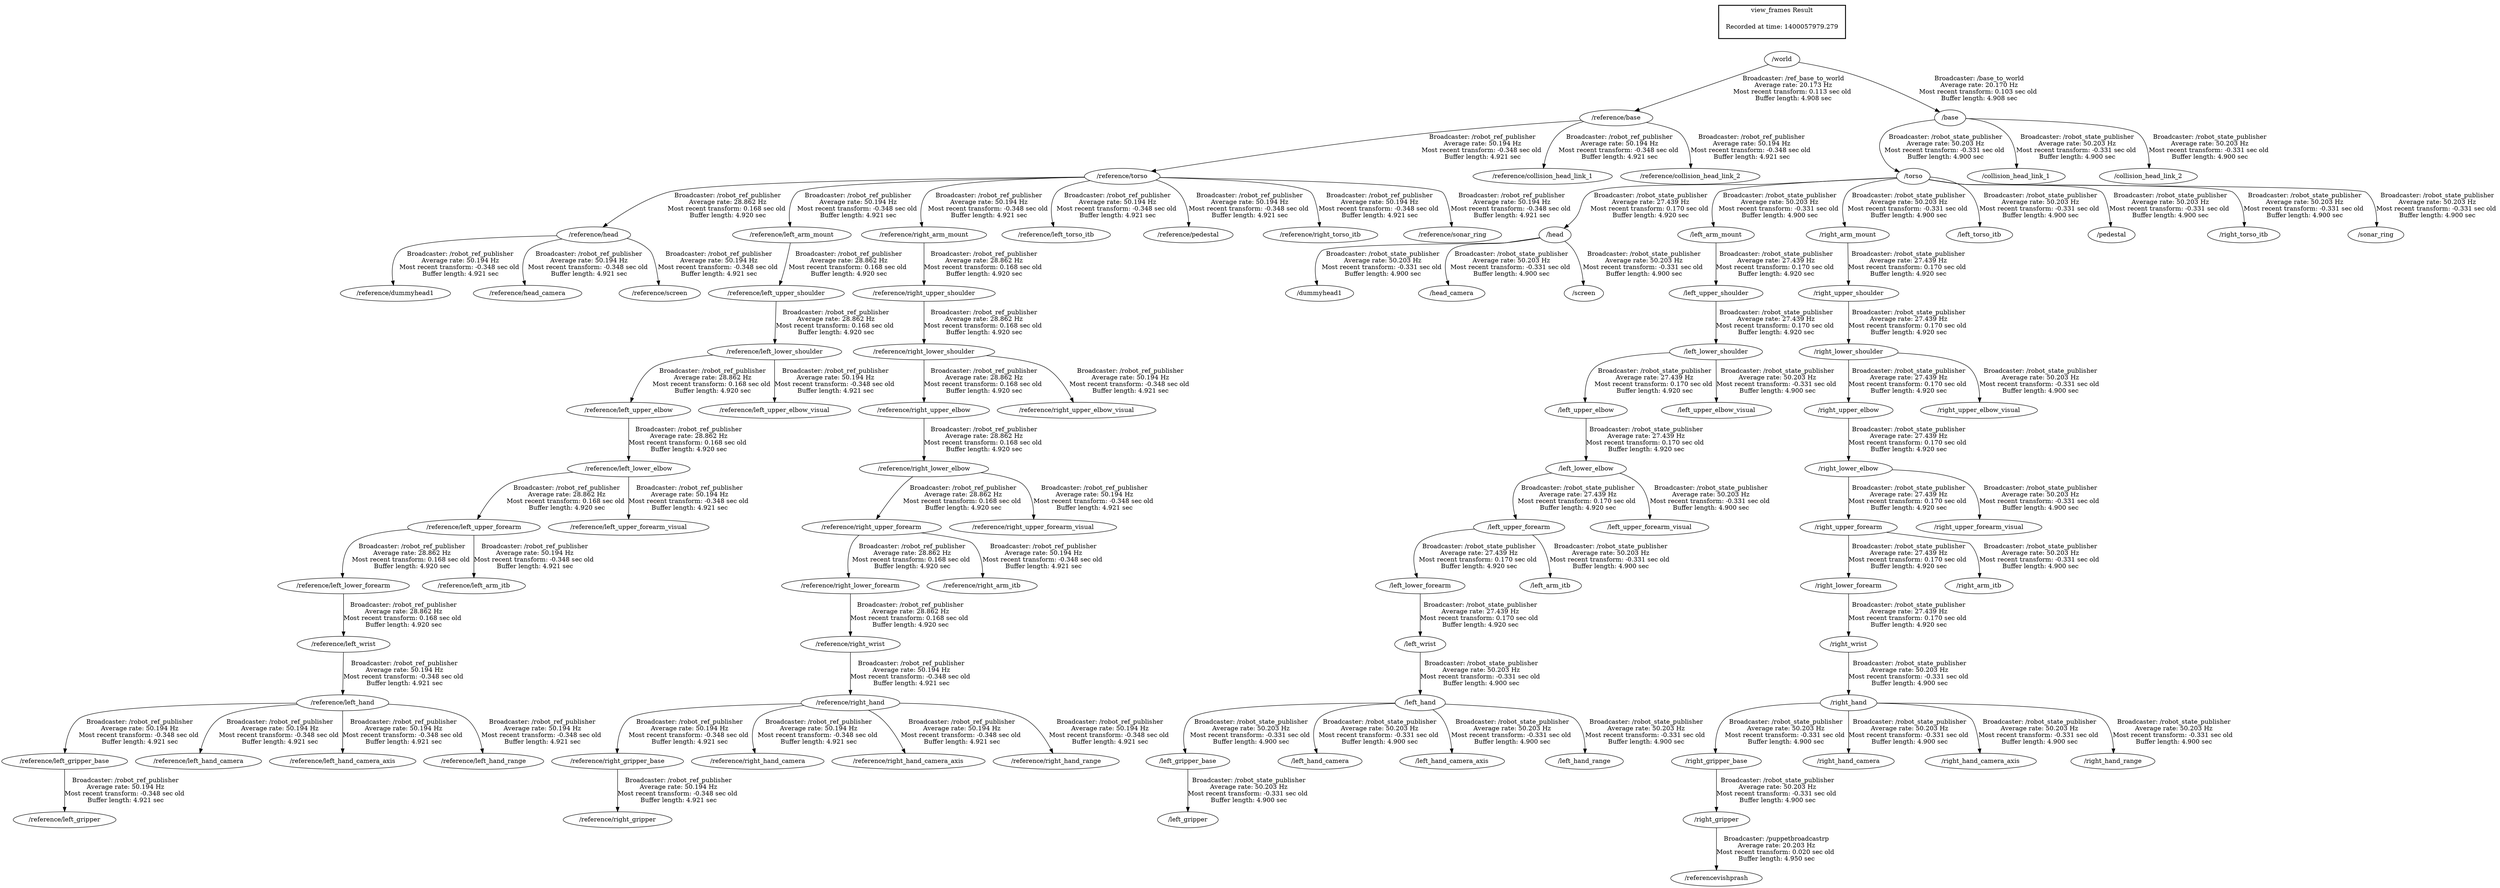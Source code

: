 digraph G {
"/reference/torso" -> "/reference/head"[label="Broadcaster: /robot_ref_publisher\nAverage rate: 28.862 Hz\nMost recent transform: 0.168 sec old \nBuffer length: 4.920 sec\n"];
"/reference/base" -> "/reference/torso"[label="Broadcaster: /robot_ref_publisher\nAverage rate: 50.194 Hz\nMost recent transform: -0.348 sec old \nBuffer length: 4.921 sec\n"];
"/reference/left_lower_shoulder" -> "/reference/left_upper_elbow"[label="Broadcaster: /robot_ref_publisher\nAverage rate: 28.862 Hz\nMost recent transform: 0.168 sec old \nBuffer length: 4.920 sec\n"];
"/reference/left_upper_shoulder" -> "/reference/left_lower_shoulder"[label="Broadcaster: /robot_ref_publisher\nAverage rate: 28.862 Hz\nMost recent transform: 0.168 sec old \nBuffer length: 4.920 sec\n"];
"/reference/left_upper_elbow" -> "/reference/left_lower_elbow"[label="Broadcaster: /robot_ref_publisher\nAverage rate: 28.862 Hz\nMost recent transform: 0.168 sec old \nBuffer length: 4.920 sec\n"];
"/reference/left_arm_mount" -> "/reference/left_upper_shoulder"[label="Broadcaster: /robot_ref_publisher\nAverage rate: 28.862 Hz\nMost recent transform: 0.168 sec old \nBuffer length: 4.920 sec\n"];
"/reference/torso" -> "/reference/left_arm_mount"[label="Broadcaster: /robot_ref_publisher\nAverage rate: 50.194 Hz\nMost recent transform: -0.348 sec old \nBuffer length: 4.921 sec\n"];
"/reference/left_lower_elbow" -> "/reference/left_upper_forearm"[label="Broadcaster: /robot_ref_publisher\nAverage rate: 28.862 Hz\nMost recent transform: 0.168 sec old \nBuffer length: 4.920 sec\n"];
"/reference/left_upper_forearm" -> "/reference/left_lower_forearm"[label="Broadcaster: /robot_ref_publisher\nAverage rate: 28.862 Hz\nMost recent transform: 0.168 sec old \nBuffer length: 4.920 sec\n"];
"/reference/left_lower_forearm" -> "/reference/left_wrist"[label="Broadcaster: /robot_ref_publisher\nAverage rate: 28.862 Hz\nMost recent transform: 0.168 sec old \nBuffer length: 4.920 sec\n"];
"/reference/right_lower_shoulder" -> "/reference/right_upper_elbow"[label="Broadcaster: /robot_ref_publisher\nAverage rate: 28.862 Hz\nMost recent transform: 0.168 sec old \nBuffer length: 4.920 sec\n"];
"/reference/right_upper_shoulder" -> "/reference/right_lower_shoulder"[label="Broadcaster: /robot_ref_publisher\nAverage rate: 28.862 Hz\nMost recent transform: 0.168 sec old \nBuffer length: 4.920 sec\n"];
"/reference/right_upper_elbow" -> "/reference/right_lower_elbow"[label="Broadcaster: /robot_ref_publisher\nAverage rate: 28.862 Hz\nMost recent transform: 0.168 sec old \nBuffer length: 4.920 sec\n"];
"/reference/right_arm_mount" -> "/reference/right_upper_shoulder"[label="Broadcaster: /robot_ref_publisher\nAverage rate: 28.862 Hz\nMost recent transform: 0.168 sec old \nBuffer length: 4.920 sec\n"];
"/reference/torso" -> "/reference/right_arm_mount"[label="Broadcaster: /robot_ref_publisher\nAverage rate: 50.194 Hz\nMost recent transform: -0.348 sec old \nBuffer length: 4.921 sec\n"];
"/reference/right_lower_elbow" -> "/reference/right_upper_forearm"[label="Broadcaster: /robot_ref_publisher\nAverage rate: 28.862 Hz\nMost recent transform: 0.168 sec old \nBuffer length: 4.920 sec\n"];
"/reference/right_upper_forearm" -> "/reference/right_lower_forearm"[label="Broadcaster: /robot_ref_publisher\nAverage rate: 28.862 Hz\nMost recent transform: 0.168 sec old \nBuffer length: 4.920 sec\n"];
"/reference/right_lower_forearm" -> "/reference/right_wrist"[label="Broadcaster: /robot_ref_publisher\nAverage rate: 28.862 Hz\nMost recent transform: 0.168 sec old \nBuffer length: 4.920 sec\n"];
"/torso" -> "/head"[label="Broadcaster: /robot_state_publisher\nAverage rate: 27.439 Hz\nMost recent transform: 0.170 sec old \nBuffer length: 4.920 sec\n"];
"/base" -> "/torso"[label="Broadcaster: /robot_state_publisher\nAverage rate: 50.203 Hz\nMost recent transform: -0.331 sec old \nBuffer length: 4.900 sec\n"];
"/left_lower_shoulder" -> "/left_upper_elbow"[label="Broadcaster: /robot_state_publisher\nAverage rate: 27.439 Hz\nMost recent transform: 0.170 sec old \nBuffer length: 4.920 sec\n"];
"/left_upper_shoulder" -> "/left_lower_shoulder"[label="Broadcaster: /robot_state_publisher\nAverage rate: 27.439 Hz\nMost recent transform: 0.170 sec old \nBuffer length: 4.920 sec\n"];
"/left_upper_elbow" -> "/left_lower_elbow"[label="Broadcaster: /robot_state_publisher\nAverage rate: 27.439 Hz\nMost recent transform: 0.170 sec old \nBuffer length: 4.920 sec\n"];
"/left_arm_mount" -> "/left_upper_shoulder"[label="Broadcaster: /robot_state_publisher\nAverage rate: 27.439 Hz\nMost recent transform: 0.170 sec old \nBuffer length: 4.920 sec\n"];
"/torso" -> "/left_arm_mount"[label="Broadcaster: /robot_state_publisher\nAverage rate: 50.203 Hz\nMost recent transform: -0.331 sec old \nBuffer length: 4.900 sec\n"];
"/left_lower_elbow" -> "/left_upper_forearm"[label="Broadcaster: /robot_state_publisher\nAverage rate: 27.439 Hz\nMost recent transform: 0.170 sec old \nBuffer length: 4.920 sec\n"];
"/left_upper_forearm" -> "/left_lower_forearm"[label="Broadcaster: /robot_state_publisher\nAverage rate: 27.439 Hz\nMost recent transform: 0.170 sec old \nBuffer length: 4.920 sec\n"];
"/left_lower_forearm" -> "/left_wrist"[label="Broadcaster: /robot_state_publisher\nAverage rate: 27.439 Hz\nMost recent transform: 0.170 sec old \nBuffer length: 4.920 sec\n"];
"/right_lower_shoulder" -> "/right_upper_elbow"[label="Broadcaster: /robot_state_publisher\nAverage rate: 27.439 Hz\nMost recent transform: 0.170 sec old \nBuffer length: 4.920 sec\n"];
"/right_upper_shoulder" -> "/right_lower_shoulder"[label="Broadcaster: /robot_state_publisher\nAverage rate: 27.439 Hz\nMost recent transform: 0.170 sec old \nBuffer length: 4.920 sec\n"];
"/right_upper_elbow" -> "/right_lower_elbow"[label="Broadcaster: /robot_state_publisher\nAverage rate: 27.439 Hz\nMost recent transform: 0.170 sec old \nBuffer length: 4.920 sec\n"];
"/right_arm_mount" -> "/right_upper_shoulder"[label="Broadcaster: /robot_state_publisher\nAverage rate: 27.439 Hz\nMost recent transform: 0.170 sec old \nBuffer length: 4.920 sec\n"];
"/torso" -> "/right_arm_mount"[label="Broadcaster: /robot_state_publisher\nAverage rate: 50.203 Hz\nMost recent transform: -0.331 sec old \nBuffer length: 4.900 sec\n"];
"/right_lower_elbow" -> "/right_upper_forearm"[label="Broadcaster: /robot_state_publisher\nAverage rate: 27.439 Hz\nMost recent transform: 0.170 sec old \nBuffer length: 4.920 sec\n"];
"/right_upper_forearm" -> "/right_lower_forearm"[label="Broadcaster: /robot_state_publisher\nAverage rate: 27.439 Hz\nMost recent transform: 0.170 sec old \nBuffer length: 4.920 sec\n"];
"/right_lower_forearm" -> "/right_wrist"[label="Broadcaster: /robot_state_publisher\nAverage rate: 27.439 Hz\nMost recent transform: 0.170 sec old \nBuffer length: 4.920 sec\n"];
"/reference/base" -> "/reference/collision_head_link_1"[label="Broadcaster: /robot_ref_publisher\nAverage rate: 50.194 Hz\nMost recent transform: -0.348 sec old \nBuffer length: 4.921 sec\n"];
"/world" -> "/reference/base"[label="Broadcaster: /ref_base_to_world\nAverage rate: 20.173 Hz\nMost recent transform: 0.113 sec old \nBuffer length: 4.908 sec\n"];
"/reference/base" -> "/reference/collision_head_link_2"[label="Broadcaster: /robot_ref_publisher\nAverage rate: 50.194 Hz\nMost recent transform: -0.348 sec old \nBuffer length: 4.921 sec\n"];
"/reference/head" -> "/reference/dummyhead1"[label="Broadcaster: /robot_ref_publisher\nAverage rate: 50.194 Hz\nMost recent transform: -0.348 sec old \nBuffer length: 4.921 sec\n"];
"/reference/head" -> "/reference/head_camera"[label="Broadcaster: /robot_ref_publisher\nAverage rate: 50.194 Hz\nMost recent transform: -0.348 sec old \nBuffer length: 4.921 sec\n"];
"/reference/head" -> "/reference/screen"[label="Broadcaster: /robot_ref_publisher\nAverage rate: 50.194 Hz\nMost recent transform: -0.348 sec old \nBuffer length: 4.921 sec\n"];
"/reference/left_lower_shoulder" -> "/reference/left_upper_elbow_visual"[label="Broadcaster: /robot_ref_publisher\nAverage rate: 50.194 Hz\nMost recent transform: -0.348 sec old \nBuffer length: 4.921 sec\n"];
"/reference/left_gripper_base" -> "/reference/left_gripper"[label="Broadcaster: /robot_ref_publisher\nAverage rate: 50.194 Hz\nMost recent transform: -0.348 sec old \nBuffer length: 4.921 sec\n"];
"/reference/left_hand" -> "/reference/left_gripper_base"[label="Broadcaster: /robot_ref_publisher\nAverage rate: 50.194 Hz\nMost recent transform: -0.348 sec old \nBuffer length: 4.921 sec\n"];
"/reference/left_wrist" -> "/reference/left_hand"[label="Broadcaster: /robot_ref_publisher\nAverage rate: 50.194 Hz\nMost recent transform: -0.348 sec old \nBuffer length: 4.921 sec\n"];
"/reference/left_hand" -> "/reference/left_hand_camera"[label="Broadcaster: /robot_ref_publisher\nAverage rate: 50.194 Hz\nMost recent transform: -0.348 sec old \nBuffer length: 4.921 sec\n"];
"/reference/left_hand" -> "/reference/left_hand_camera_axis"[label="Broadcaster: /robot_ref_publisher\nAverage rate: 50.194 Hz\nMost recent transform: -0.348 sec old \nBuffer length: 4.921 sec\n"];
"/reference/left_hand" -> "/reference/left_hand_range"[label="Broadcaster: /robot_ref_publisher\nAverage rate: 50.194 Hz\nMost recent transform: -0.348 sec old \nBuffer length: 4.921 sec\n"];
"/reference/torso" -> "/reference/left_torso_itb"[label="Broadcaster: /robot_ref_publisher\nAverage rate: 50.194 Hz\nMost recent transform: -0.348 sec old \nBuffer length: 4.921 sec\n"];
"/reference/left_lower_elbow" -> "/reference/left_upper_forearm_visual"[label="Broadcaster: /robot_ref_publisher\nAverage rate: 50.194 Hz\nMost recent transform: -0.348 sec old \nBuffer length: 4.921 sec\n"];
"/reference/left_upper_forearm" -> "/reference/left_arm_itb"[label="Broadcaster: /robot_ref_publisher\nAverage rate: 50.194 Hz\nMost recent transform: -0.348 sec old \nBuffer length: 4.921 sec\n"];
"/reference/torso" -> "/reference/pedestal"[label="Broadcaster: /robot_ref_publisher\nAverage rate: 50.194 Hz\nMost recent transform: -0.348 sec old \nBuffer length: 4.921 sec\n"];
"/reference/right_lower_shoulder" -> "/reference/right_upper_elbow_visual"[label="Broadcaster: /robot_ref_publisher\nAverage rate: 50.194 Hz\nMost recent transform: -0.348 sec old \nBuffer length: 4.921 sec\n"];
"/reference/right_gripper_base" -> "/reference/right_gripper"[label="Broadcaster: /robot_ref_publisher\nAverage rate: 50.194 Hz\nMost recent transform: -0.348 sec old \nBuffer length: 4.921 sec\n"];
"/reference/right_hand" -> "/reference/right_gripper_base"[label="Broadcaster: /robot_ref_publisher\nAverage rate: 50.194 Hz\nMost recent transform: -0.348 sec old \nBuffer length: 4.921 sec\n"];
"/reference/right_wrist" -> "/reference/right_hand"[label="Broadcaster: /robot_ref_publisher\nAverage rate: 50.194 Hz\nMost recent transform: -0.348 sec old \nBuffer length: 4.921 sec\n"];
"/reference/right_hand" -> "/reference/right_hand_camera"[label="Broadcaster: /robot_ref_publisher\nAverage rate: 50.194 Hz\nMost recent transform: -0.348 sec old \nBuffer length: 4.921 sec\n"];
"/reference/right_hand" -> "/reference/right_hand_camera_axis"[label="Broadcaster: /robot_ref_publisher\nAverage rate: 50.194 Hz\nMost recent transform: -0.348 sec old \nBuffer length: 4.921 sec\n"];
"/reference/right_hand" -> "/reference/right_hand_range"[label="Broadcaster: /robot_ref_publisher\nAverage rate: 50.194 Hz\nMost recent transform: -0.348 sec old \nBuffer length: 4.921 sec\n"];
"/reference/torso" -> "/reference/right_torso_itb"[label="Broadcaster: /robot_ref_publisher\nAverage rate: 50.194 Hz\nMost recent transform: -0.348 sec old \nBuffer length: 4.921 sec\n"];
"/reference/right_lower_elbow" -> "/reference/right_upper_forearm_visual"[label="Broadcaster: /robot_ref_publisher\nAverage rate: 50.194 Hz\nMost recent transform: -0.348 sec old \nBuffer length: 4.921 sec\n"];
"/reference/right_upper_forearm" -> "/reference/right_arm_itb"[label="Broadcaster: /robot_ref_publisher\nAverage rate: 50.194 Hz\nMost recent transform: -0.348 sec old \nBuffer length: 4.921 sec\n"];
"/reference/torso" -> "/reference/sonar_ring"[label="Broadcaster: /robot_ref_publisher\nAverage rate: 50.194 Hz\nMost recent transform: -0.348 sec old \nBuffer length: 4.921 sec\n"];
"/right_gripper" -> "/referencevishprash"[label="Broadcaster: /puppetbroadcastrp\nAverage rate: 20.203 Hz\nMost recent transform: 0.020 sec old \nBuffer length: 4.950 sec\n"];
"/right_gripper_base" -> "/right_gripper"[label="Broadcaster: /robot_state_publisher\nAverage rate: 50.203 Hz\nMost recent transform: -0.331 sec old \nBuffer length: 4.900 sec\n"];
"/base" -> "/collision_head_link_1"[label="Broadcaster: /robot_state_publisher\nAverage rate: 50.203 Hz\nMost recent transform: -0.331 sec old \nBuffer length: 4.900 sec\n"];
"/world" -> "/base"[label="Broadcaster: /base_to_world\nAverage rate: 20.170 Hz\nMost recent transform: 0.103 sec old \nBuffer length: 4.908 sec\n"];
"/base" -> "/collision_head_link_2"[label="Broadcaster: /robot_state_publisher\nAverage rate: 50.203 Hz\nMost recent transform: -0.331 sec old \nBuffer length: 4.900 sec\n"];
"/head" -> "/dummyhead1"[label="Broadcaster: /robot_state_publisher\nAverage rate: 50.203 Hz\nMost recent transform: -0.331 sec old \nBuffer length: 4.900 sec\n"];
"/head" -> "/head_camera"[label="Broadcaster: /robot_state_publisher\nAverage rate: 50.203 Hz\nMost recent transform: -0.331 sec old \nBuffer length: 4.900 sec\n"];
"/head" -> "/screen"[label="Broadcaster: /robot_state_publisher\nAverage rate: 50.203 Hz\nMost recent transform: -0.331 sec old \nBuffer length: 4.900 sec\n"];
"/left_lower_shoulder" -> "/left_upper_elbow_visual"[label="Broadcaster: /robot_state_publisher\nAverage rate: 50.203 Hz\nMost recent transform: -0.331 sec old \nBuffer length: 4.900 sec\n"];
"/left_gripper_base" -> "/left_gripper"[label="Broadcaster: /robot_state_publisher\nAverage rate: 50.203 Hz\nMost recent transform: -0.331 sec old \nBuffer length: 4.900 sec\n"];
"/left_hand" -> "/left_gripper_base"[label="Broadcaster: /robot_state_publisher\nAverage rate: 50.203 Hz\nMost recent transform: -0.331 sec old \nBuffer length: 4.900 sec\n"];
"/left_wrist" -> "/left_hand"[label="Broadcaster: /robot_state_publisher\nAverage rate: 50.203 Hz\nMost recent transform: -0.331 sec old \nBuffer length: 4.900 sec\n"];
"/left_hand" -> "/left_hand_camera"[label="Broadcaster: /robot_state_publisher\nAverage rate: 50.203 Hz\nMost recent transform: -0.331 sec old \nBuffer length: 4.900 sec\n"];
"/left_hand" -> "/left_hand_camera_axis"[label="Broadcaster: /robot_state_publisher\nAverage rate: 50.203 Hz\nMost recent transform: -0.331 sec old \nBuffer length: 4.900 sec\n"];
"/left_hand" -> "/left_hand_range"[label="Broadcaster: /robot_state_publisher\nAverage rate: 50.203 Hz\nMost recent transform: -0.331 sec old \nBuffer length: 4.900 sec\n"];
"/torso" -> "/left_torso_itb"[label="Broadcaster: /robot_state_publisher\nAverage rate: 50.203 Hz\nMost recent transform: -0.331 sec old \nBuffer length: 4.900 sec\n"];
"/left_lower_elbow" -> "/left_upper_forearm_visual"[label="Broadcaster: /robot_state_publisher\nAverage rate: 50.203 Hz\nMost recent transform: -0.331 sec old \nBuffer length: 4.900 sec\n"];
"/left_upper_forearm" -> "/left_arm_itb"[label="Broadcaster: /robot_state_publisher\nAverage rate: 50.203 Hz\nMost recent transform: -0.331 sec old \nBuffer length: 4.900 sec\n"];
"/torso" -> "/pedestal"[label="Broadcaster: /robot_state_publisher\nAverage rate: 50.203 Hz\nMost recent transform: -0.331 sec old \nBuffer length: 4.900 sec\n"];
"/right_lower_shoulder" -> "/right_upper_elbow_visual"[label="Broadcaster: /robot_state_publisher\nAverage rate: 50.203 Hz\nMost recent transform: -0.331 sec old \nBuffer length: 4.900 sec\n"];
"/right_hand" -> "/right_gripper_base"[label="Broadcaster: /robot_state_publisher\nAverage rate: 50.203 Hz\nMost recent transform: -0.331 sec old \nBuffer length: 4.900 sec\n"];
"/right_wrist" -> "/right_hand"[label="Broadcaster: /robot_state_publisher\nAverage rate: 50.203 Hz\nMost recent transform: -0.331 sec old \nBuffer length: 4.900 sec\n"];
"/right_hand" -> "/right_hand_camera"[label="Broadcaster: /robot_state_publisher\nAverage rate: 50.203 Hz\nMost recent transform: -0.331 sec old \nBuffer length: 4.900 sec\n"];
"/right_hand" -> "/right_hand_camera_axis"[label="Broadcaster: /robot_state_publisher\nAverage rate: 50.203 Hz\nMost recent transform: -0.331 sec old \nBuffer length: 4.900 sec\n"];
"/right_hand" -> "/right_hand_range"[label="Broadcaster: /robot_state_publisher\nAverage rate: 50.203 Hz\nMost recent transform: -0.331 sec old \nBuffer length: 4.900 sec\n"];
"/torso" -> "/right_torso_itb"[label="Broadcaster: /robot_state_publisher\nAverage rate: 50.203 Hz\nMost recent transform: -0.331 sec old \nBuffer length: 4.900 sec\n"];
"/right_lower_elbow" -> "/right_upper_forearm_visual"[label="Broadcaster: /robot_state_publisher\nAverage rate: 50.203 Hz\nMost recent transform: -0.331 sec old \nBuffer length: 4.900 sec\n"];
"/right_upper_forearm" -> "/right_arm_itb"[label="Broadcaster: /robot_state_publisher\nAverage rate: 50.203 Hz\nMost recent transform: -0.331 sec old \nBuffer length: 4.900 sec\n"];
"/torso" -> "/sonar_ring"[label="Broadcaster: /robot_state_publisher\nAverage rate: 50.203 Hz\nMost recent transform: -0.331 sec old \nBuffer length: 4.900 sec\n"];
edge [style=invis];
 subgraph cluster_legend { style=bold; color=black; label ="view_frames Result";
"Recorded at time: 1400057979.279"[ shape=plaintext ] ;
 }->"/world";
}